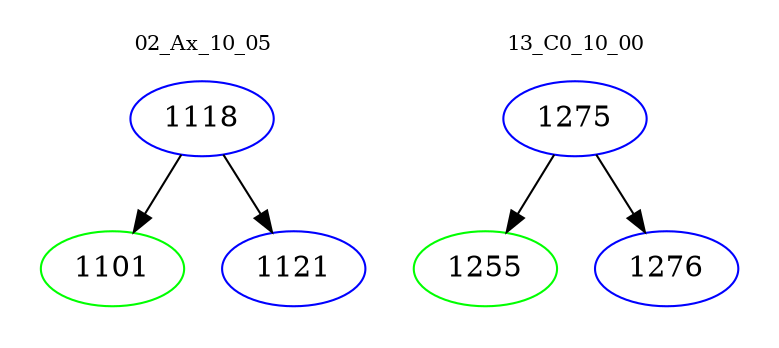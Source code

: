 digraph{
subgraph cluster_0 {
color = white
label = "02_Ax_10_05";
fontsize=10;
T0_1118 [label="1118", color="blue"]
T0_1118 -> T0_1101 [color="black"]
T0_1101 [label="1101", color="green"]
T0_1118 -> T0_1121 [color="black"]
T0_1121 [label="1121", color="blue"]
}
subgraph cluster_1 {
color = white
label = "13_C0_10_00";
fontsize=10;
T1_1275 [label="1275", color="blue"]
T1_1275 -> T1_1255 [color="black"]
T1_1255 [label="1255", color="green"]
T1_1275 -> T1_1276 [color="black"]
T1_1276 [label="1276", color="blue"]
}
}
